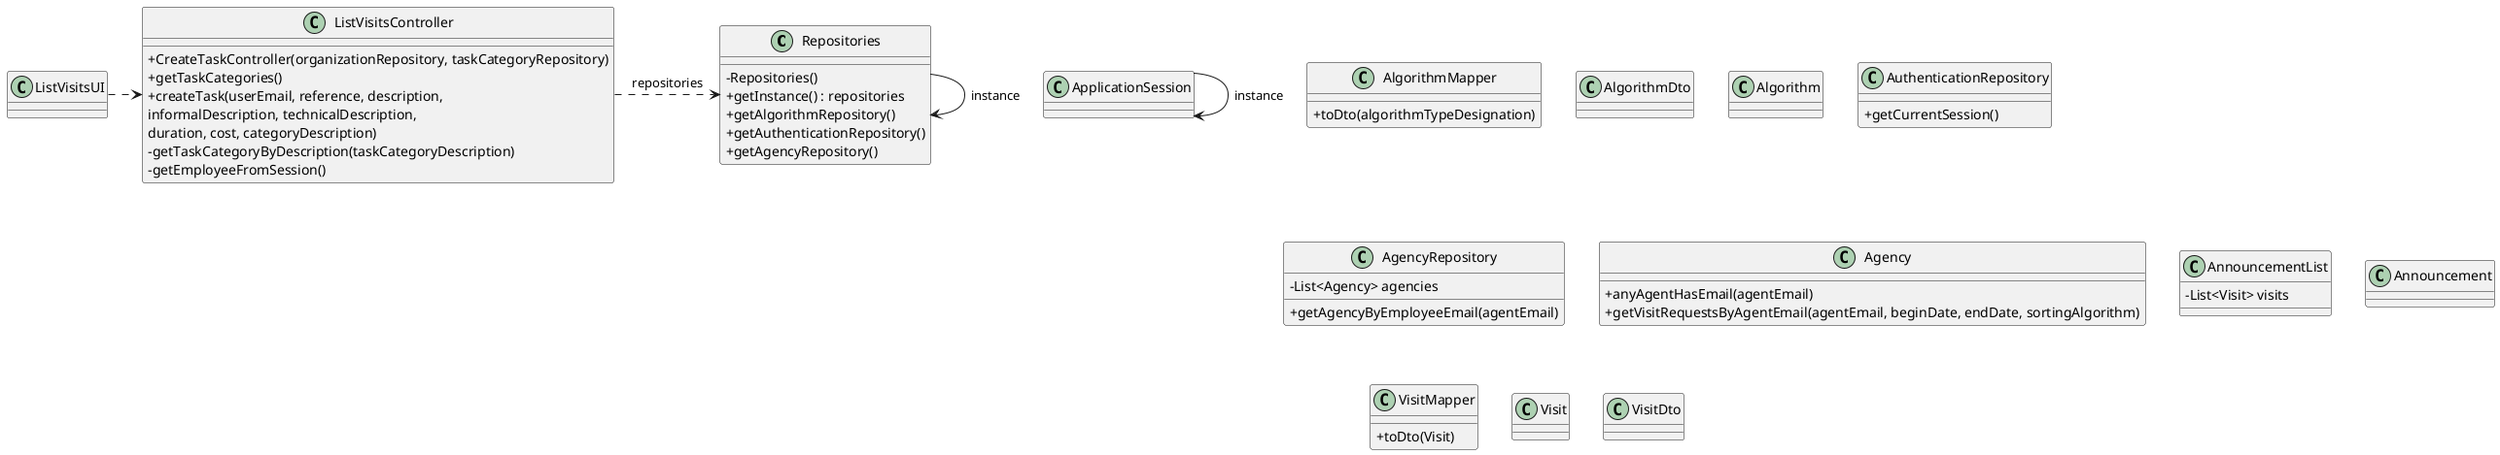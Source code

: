 @startuml
'skinparam monochrome true
skinparam packageStyle rectangle
skinparam shadowing false
skinparam linetype polyline
'skinparam linetype orto

skinparam classAttributeIconSize 0

'left to right direction

'class ApplicationSession {
'    + static getInstance()
'    + getCurrentSession()
'}

'class UserSession{
'    + getUserEmail()
'}

'class Employee {
'    - name
'    - email
'    - position
'    - phone
'}
'
'class TaskCategory {
'    - String description
'
'    + TaskCategory(description)
'}

class Repositories {
    - Repositories()
    + getInstance() : repositories
    + getAlgorithmRepository()
    + getAuthenticationRepository()
    + getAgencyRepository()
}

class ListVisitsController {
    + CreateTaskController(organizationRepository, taskCategoryRepository)
    + getTaskCategories()
    + createTask(userEmail, reference, description,\ninformalDescription, technicalDescription,\nduration, cost, categoryDescription)
    - getTaskCategoryByDescription(taskCategoryDescription)
    - getEmployeeFromSession()
}

class AlgorithmMapper{
+toDto(algorithmTypeDesignation)
}

class AlgorithmDto{
}

class Algorithm{
}

class AuthenticationRepository{
+getCurrentSession()
}

'class Email{
'}

class AgencyRepository{
-List<Agency> agencies

+getAgencyByEmployeeEmail(agentEmail)
}

class Agency{
'-VisitList visits

+anyAgentHasEmail(agentEmail)
+getVisitRequestsByAgentEmail(agentEmail, beginDate, endDate, sortingAlgorithm)
}

class AnnouncementList{
-List<Visit> visits
}

class Announcement{
}

class VisitMapper{
+toDto(Visit)
}

class Visit{
}

class VisitDto{
}

class ListVisitsUI {
}


Repositories -> Repositories : instance
ApplicationSession -> ApplicationSession : instance

ListVisitsUI .> ListVisitsController

ListVisitsController .> Repositories : repositories
'
'Repositories -> "1" TaskCategoryRepository
'
'CreateTaskController ..> TaskCategory
'CreateTaskController ..> OrganizationRepository : organizationRepository
'CreateTaskController ..> TaskCategoryRepository : TaskCategoryRepository
'
'Repositories --> "1" OrganizationRepository
'
'OrganizationRepository --> "*" Organization
'ApplicationSession --> "1" UserSession : userSession
'
'CreateTaskController ..> "1" Organization : organization
'CreateTaskController ..> ApplicationSession
'CreateTaskController ..> UserSession
'Task "*" --> "1" TaskCategory : taskCategory
'TaskCategoryRepository "1" --> "*" TaskCategory : taskCategory
'Organization "1" --> "*" Task : tasks
'Task --> Employee : createdBy
'
'Organization --> "*" Employee : employs

@enduml